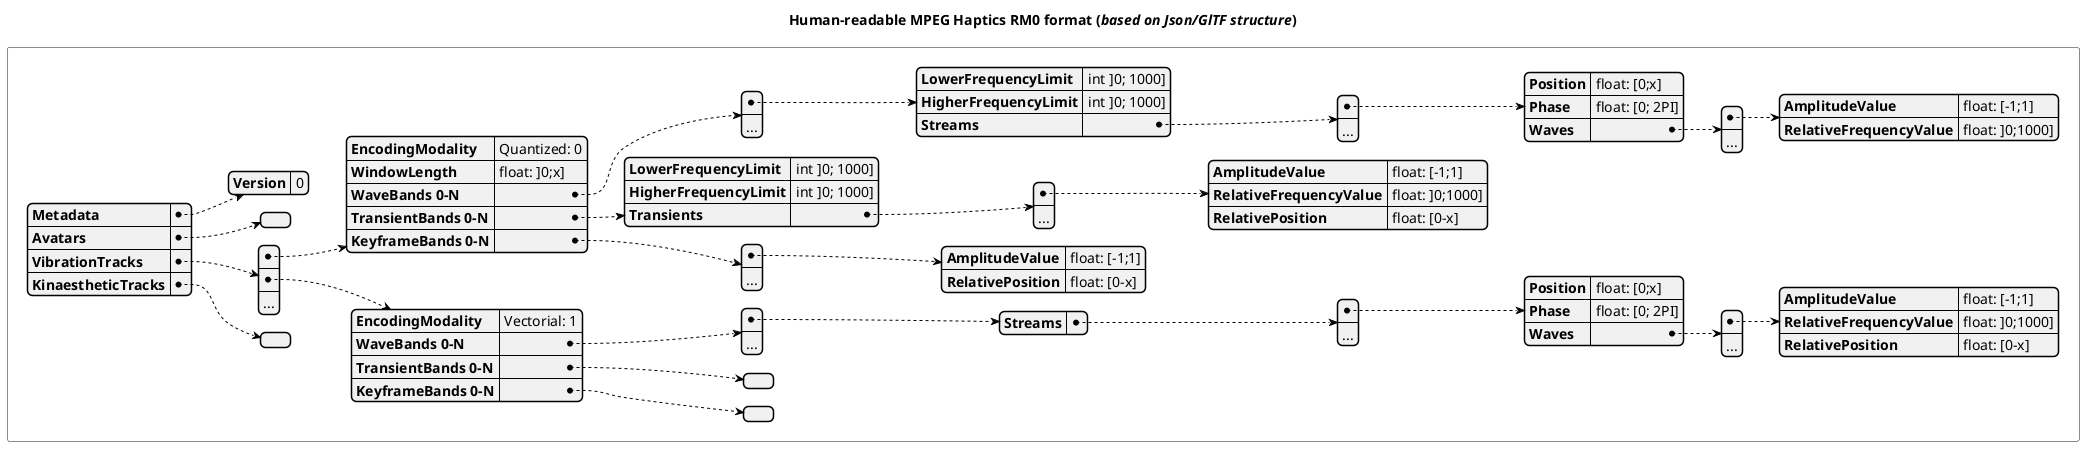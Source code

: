 @startuml
left to right direction

!$data={
    "Metadata": {
        "Version": 0
    },
    "Avatars": { },
    "VibrationTracks": [
        {
            "EncodingModality": "Quantized: 0",
            "WindowLength": "float: ]0;x]",
            "WaveBands 0-N": [
                {
                    "LowerFrequencyLimit": "int ]0; 1000]",
                    "HigherFrequencyLimit": "int ]0; 1000]",
                    "Streams": [
                        {
                            "Position": "float: [0;x]",
                            "Phase": "float: [0; 2PI]",
                            "Waves": [
                                {
                                    "AmplitudeValue": "float: [-1;1]",
                                    "RelativeFrequencyValue": "float: ]0;1000]"
                                },
                                "..."
                            ]
                        },
                        "..."
                    ]
                },
                "..."
            ],
            "TransientBands 0-N": {
                "LowerFrequencyLimit": "int ]0; 1000]",
                "HigherFrequencyLimit": "int ]0; 1000]",
                "Transients": [
                    {
                        "AmplitudeValue": "float: [-1;1]",
                        "RelativeFrequencyValue": "float: ]0;1000]",
                        "RelativePosition": "float: [0-x]"
                    },
                    "..."
                ]
            },
            "KeyframeBands 0-N": [
                {
                    "AmplitudeValue": "float: [-1;1]",
                    "RelativePosition": "float: [0-x]"
                },
                "..."
            ]
        },
        {
            "EncodingModality": "Vectorial: 1",
            "WaveBands 0-N": [
                {
                    "Streams": [
                        {
                            "Position": "float: [0;x]",
                            "Phase": "float: [0; 2PI]",
                            "Waves": [
                                {
                                    "AmplitudeValue": "float: [-1;1]",
                                    "RelativeFrequencyValue": "float: ]0;1000]",
                                    "RelativePosition": "float: [0-x]"
                                },
                                "..."
                            ]
                        },
                        "..."
                    ]
                },
                "..."
            ],
            "TransientBands 0-N": [],
            "KeyframeBands 0-N": []
        },
        "..."
    ],
    "KinaestheticTracks": []
}



title Human-readable MPEG Haptics RM0 format (//based on Json/GlTF structure//)

rectangle json #white as "
{{json
$data
}}
"
@enduml